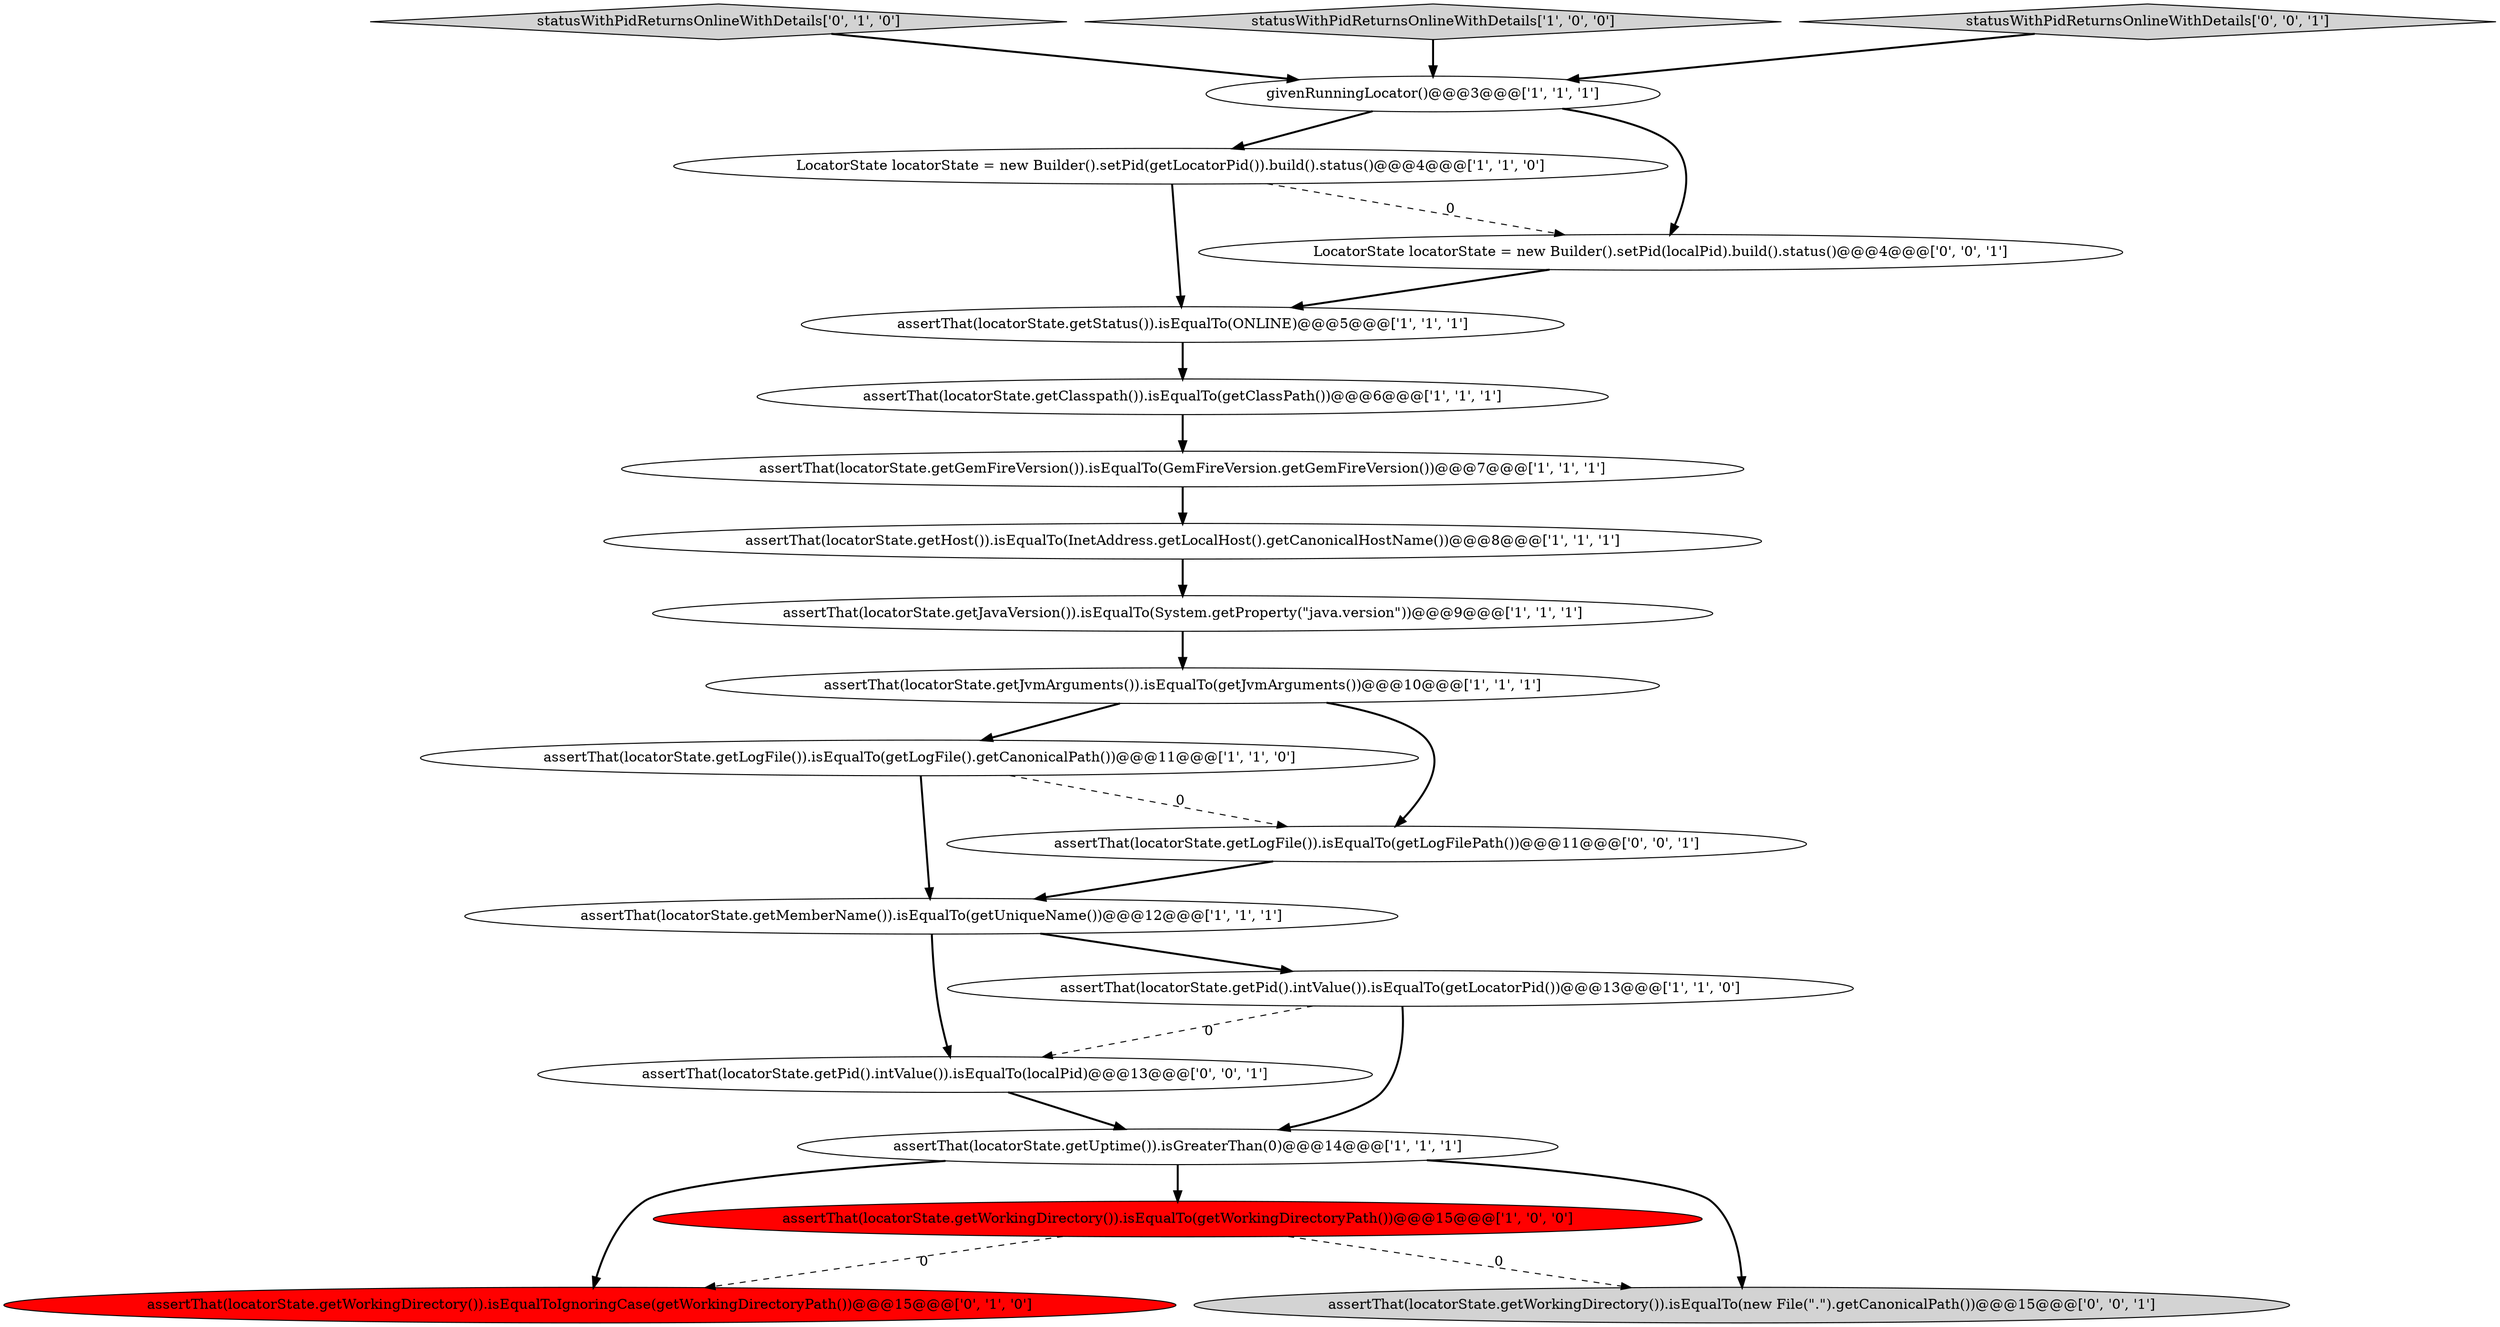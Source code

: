digraph {
9 [style = filled, label = "assertThat(locatorState.getLogFile()).isEqualTo(getLogFile().getCanonicalPath())@@@11@@@['1', '1', '0']", fillcolor = white, shape = ellipse image = "AAA0AAABBB1BBB"];
15 [style = filled, label = "statusWithPidReturnsOnlineWithDetails['0', '1', '0']", fillcolor = lightgray, shape = diamond image = "AAA0AAABBB2BBB"];
7 [style = filled, label = "assertThat(locatorState.getJavaVersion()).isEqualTo(System.getProperty(\"java.version\"))@@@9@@@['1', '1', '1']", fillcolor = white, shape = ellipse image = "AAA0AAABBB1BBB"];
20 [style = filled, label = "assertThat(locatorState.getPid().intValue()).isEqualTo(localPid)@@@13@@@['0', '0', '1']", fillcolor = white, shape = ellipse image = "AAA0AAABBB3BBB"];
3 [style = filled, label = "statusWithPidReturnsOnlineWithDetails['1', '0', '0']", fillcolor = lightgray, shape = diamond image = "AAA0AAABBB1BBB"];
2 [style = filled, label = "assertThat(locatorState.getPid().intValue()).isEqualTo(getLocatorPid())@@@13@@@['1', '1', '0']", fillcolor = white, shape = ellipse image = "AAA0AAABBB1BBB"];
19 [style = filled, label = "statusWithPidReturnsOnlineWithDetails['0', '0', '1']", fillcolor = lightgray, shape = diamond image = "AAA0AAABBB3BBB"];
14 [style = filled, label = "assertThat(locatorState.getWorkingDirectory()).isEqualToIgnoringCase(getWorkingDirectoryPath())@@@15@@@['0', '1', '0']", fillcolor = red, shape = ellipse image = "AAA1AAABBB2BBB"];
8 [style = filled, label = "assertThat(locatorState.getMemberName()).isEqualTo(getUniqueName())@@@12@@@['1', '1', '1']", fillcolor = white, shape = ellipse image = "AAA0AAABBB1BBB"];
6 [style = filled, label = "assertThat(locatorState.getHost()).isEqualTo(InetAddress.getLocalHost().getCanonicalHostName())@@@8@@@['1', '1', '1']", fillcolor = white, shape = ellipse image = "AAA0AAABBB1BBB"];
10 [style = filled, label = "givenRunningLocator()@@@3@@@['1', '1', '1']", fillcolor = white, shape = ellipse image = "AAA0AAABBB1BBB"];
13 [style = filled, label = "assertThat(locatorState.getJvmArguments()).isEqualTo(getJvmArguments())@@@10@@@['1', '1', '1']", fillcolor = white, shape = ellipse image = "AAA0AAABBB1BBB"];
1 [style = filled, label = "assertThat(locatorState.getGemFireVersion()).isEqualTo(GemFireVersion.getGemFireVersion())@@@7@@@['1', '1', '1']", fillcolor = white, shape = ellipse image = "AAA0AAABBB1BBB"];
4 [style = filled, label = "assertThat(locatorState.getStatus()).isEqualTo(ONLINE)@@@5@@@['1', '1', '1']", fillcolor = white, shape = ellipse image = "AAA0AAABBB1BBB"];
11 [style = filled, label = "assertThat(locatorState.getClasspath()).isEqualTo(getClassPath())@@@6@@@['1', '1', '1']", fillcolor = white, shape = ellipse image = "AAA0AAABBB1BBB"];
12 [style = filled, label = "LocatorState locatorState = new Builder().setPid(getLocatorPid()).build().status()@@@4@@@['1', '1', '0']", fillcolor = white, shape = ellipse image = "AAA0AAABBB1BBB"];
17 [style = filled, label = "assertThat(locatorState.getWorkingDirectory()).isEqualTo(new File(\".\").getCanonicalPath())@@@15@@@['0', '0', '1']", fillcolor = lightgray, shape = ellipse image = "AAA0AAABBB3BBB"];
16 [style = filled, label = "assertThat(locatorState.getLogFile()).isEqualTo(getLogFilePath())@@@11@@@['0', '0', '1']", fillcolor = white, shape = ellipse image = "AAA0AAABBB3BBB"];
5 [style = filled, label = "assertThat(locatorState.getWorkingDirectory()).isEqualTo(getWorkingDirectoryPath())@@@15@@@['1', '0', '0']", fillcolor = red, shape = ellipse image = "AAA1AAABBB1BBB"];
0 [style = filled, label = "assertThat(locatorState.getUptime()).isGreaterThan(0)@@@14@@@['1', '1', '1']", fillcolor = white, shape = ellipse image = "AAA0AAABBB1BBB"];
18 [style = filled, label = "LocatorState locatorState = new Builder().setPid(localPid).build().status()@@@4@@@['0', '0', '1']", fillcolor = white, shape = ellipse image = "AAA0AAABBB3BBB"];
7->13 [style = bold, label=""];
10->18 [style = bold, label=""];
15->10 [style = bold, label=""];
9->16 [style = dashed, label="0"];
5->14 [style = dashed, label="0"];
2->20 [style = dashed, label="0"];
16->8 [style = bold, label=""];
11->1 [style = bold, label=""];
0->17 [style = bold, label=""];
20->0 [style = bold, label=""];
19->10 [style = bold, label=""];
9->8 [style = bold, label=""];
13->16 [style = bold, label=""];
3->10 [style = bold, label=""];
0->14 [style = bold, label=""];
2->0 [style = bold, label=""];
1->6 [style = bold, label=""];
8->20 [style = bold, label=""];
5->17 [style = dashed, label="0"];
18->4 [style = bold, label=""];
12->4 [style = bold, label=""];
8->2 [style = bold, label=""];
10->12 [style = bold, label=""];
12->18 [style = dashed, label="0"];
13->9 [style = bold, label=""];
6->7 [style = bold, label=""];
4->11 [style = bold, label=""];
0->5 [style = bold, label=""];
}
